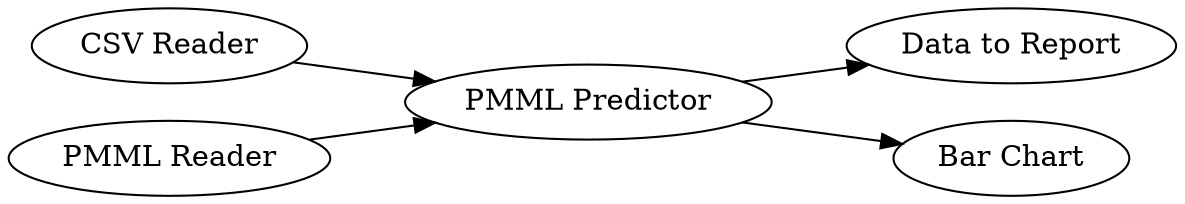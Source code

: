 digraph {
	1 [label="CSV Reader"]
	2 [label="PMML Reader"]
	3 [label="PMML Predictor"]
	4 [label="Data to Report"]
	5 [label="Bar Chart"]
	1 -> 3
	2 -> 3
	3 -> 4
	3 -> 5
	rankdir=LR
}
